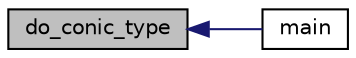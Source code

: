 digraph "do_conic_type"
{
  edge [fontname="Helvetica",fontsize="10",labelfontname="Helvetica",labelfontsize="10"];
  node [fontname="Helvetica",fontsize="10",shape=record];
  rankdir="LR";
  Node4053 [label="do_conic_type",height=0.2,width=0.4,color="black", fillcolor="grey75", style="filled", fontcolor="black"];
  Node4053 -> Node4054 [dir="back",color="midnightblue",fontsize="10",style="solid",fontname="Helvetica"];
  Node4054 [label="main",height=0.2,width=0.4,color="black", fillcolor="white", style="filled",URL="$d0/d2f/process_8_c.html#a3c04138a5bfe5d72780bb7e82a18e627"];
}
